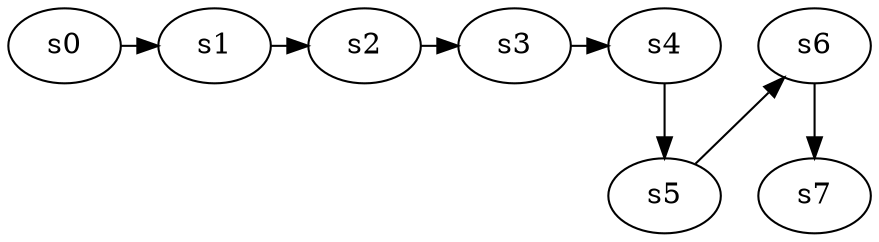 digraph game_0035_chain_8 {
    s0 [name="s0", player=0];
    s1 [name="s1", player=1, target=1];
    s2 [name="s2", player=0, target=1];
    s3 [name="s3", player=1];
    s4 [name="s4", player=0];
    s5 [name="s5", player=1];
    s6 [name="s6", player=0];
    s7 [name="s7", player=1];

    s0 -> s1 [constraint="time % 5 == 4"];
    s1 -> s2 [constraint="time % 5 == 1"];
    s2 -> s3 [constraint="time == 0 || time == 3 || time == 8"];
    s3 -> s4 [constraint="time % 5 == 2"];
    s4 -> s5;
    s5 -> s6 [constraint="time == 9 || time == 10 || time == 19"];
    s6 -> s7;
}
